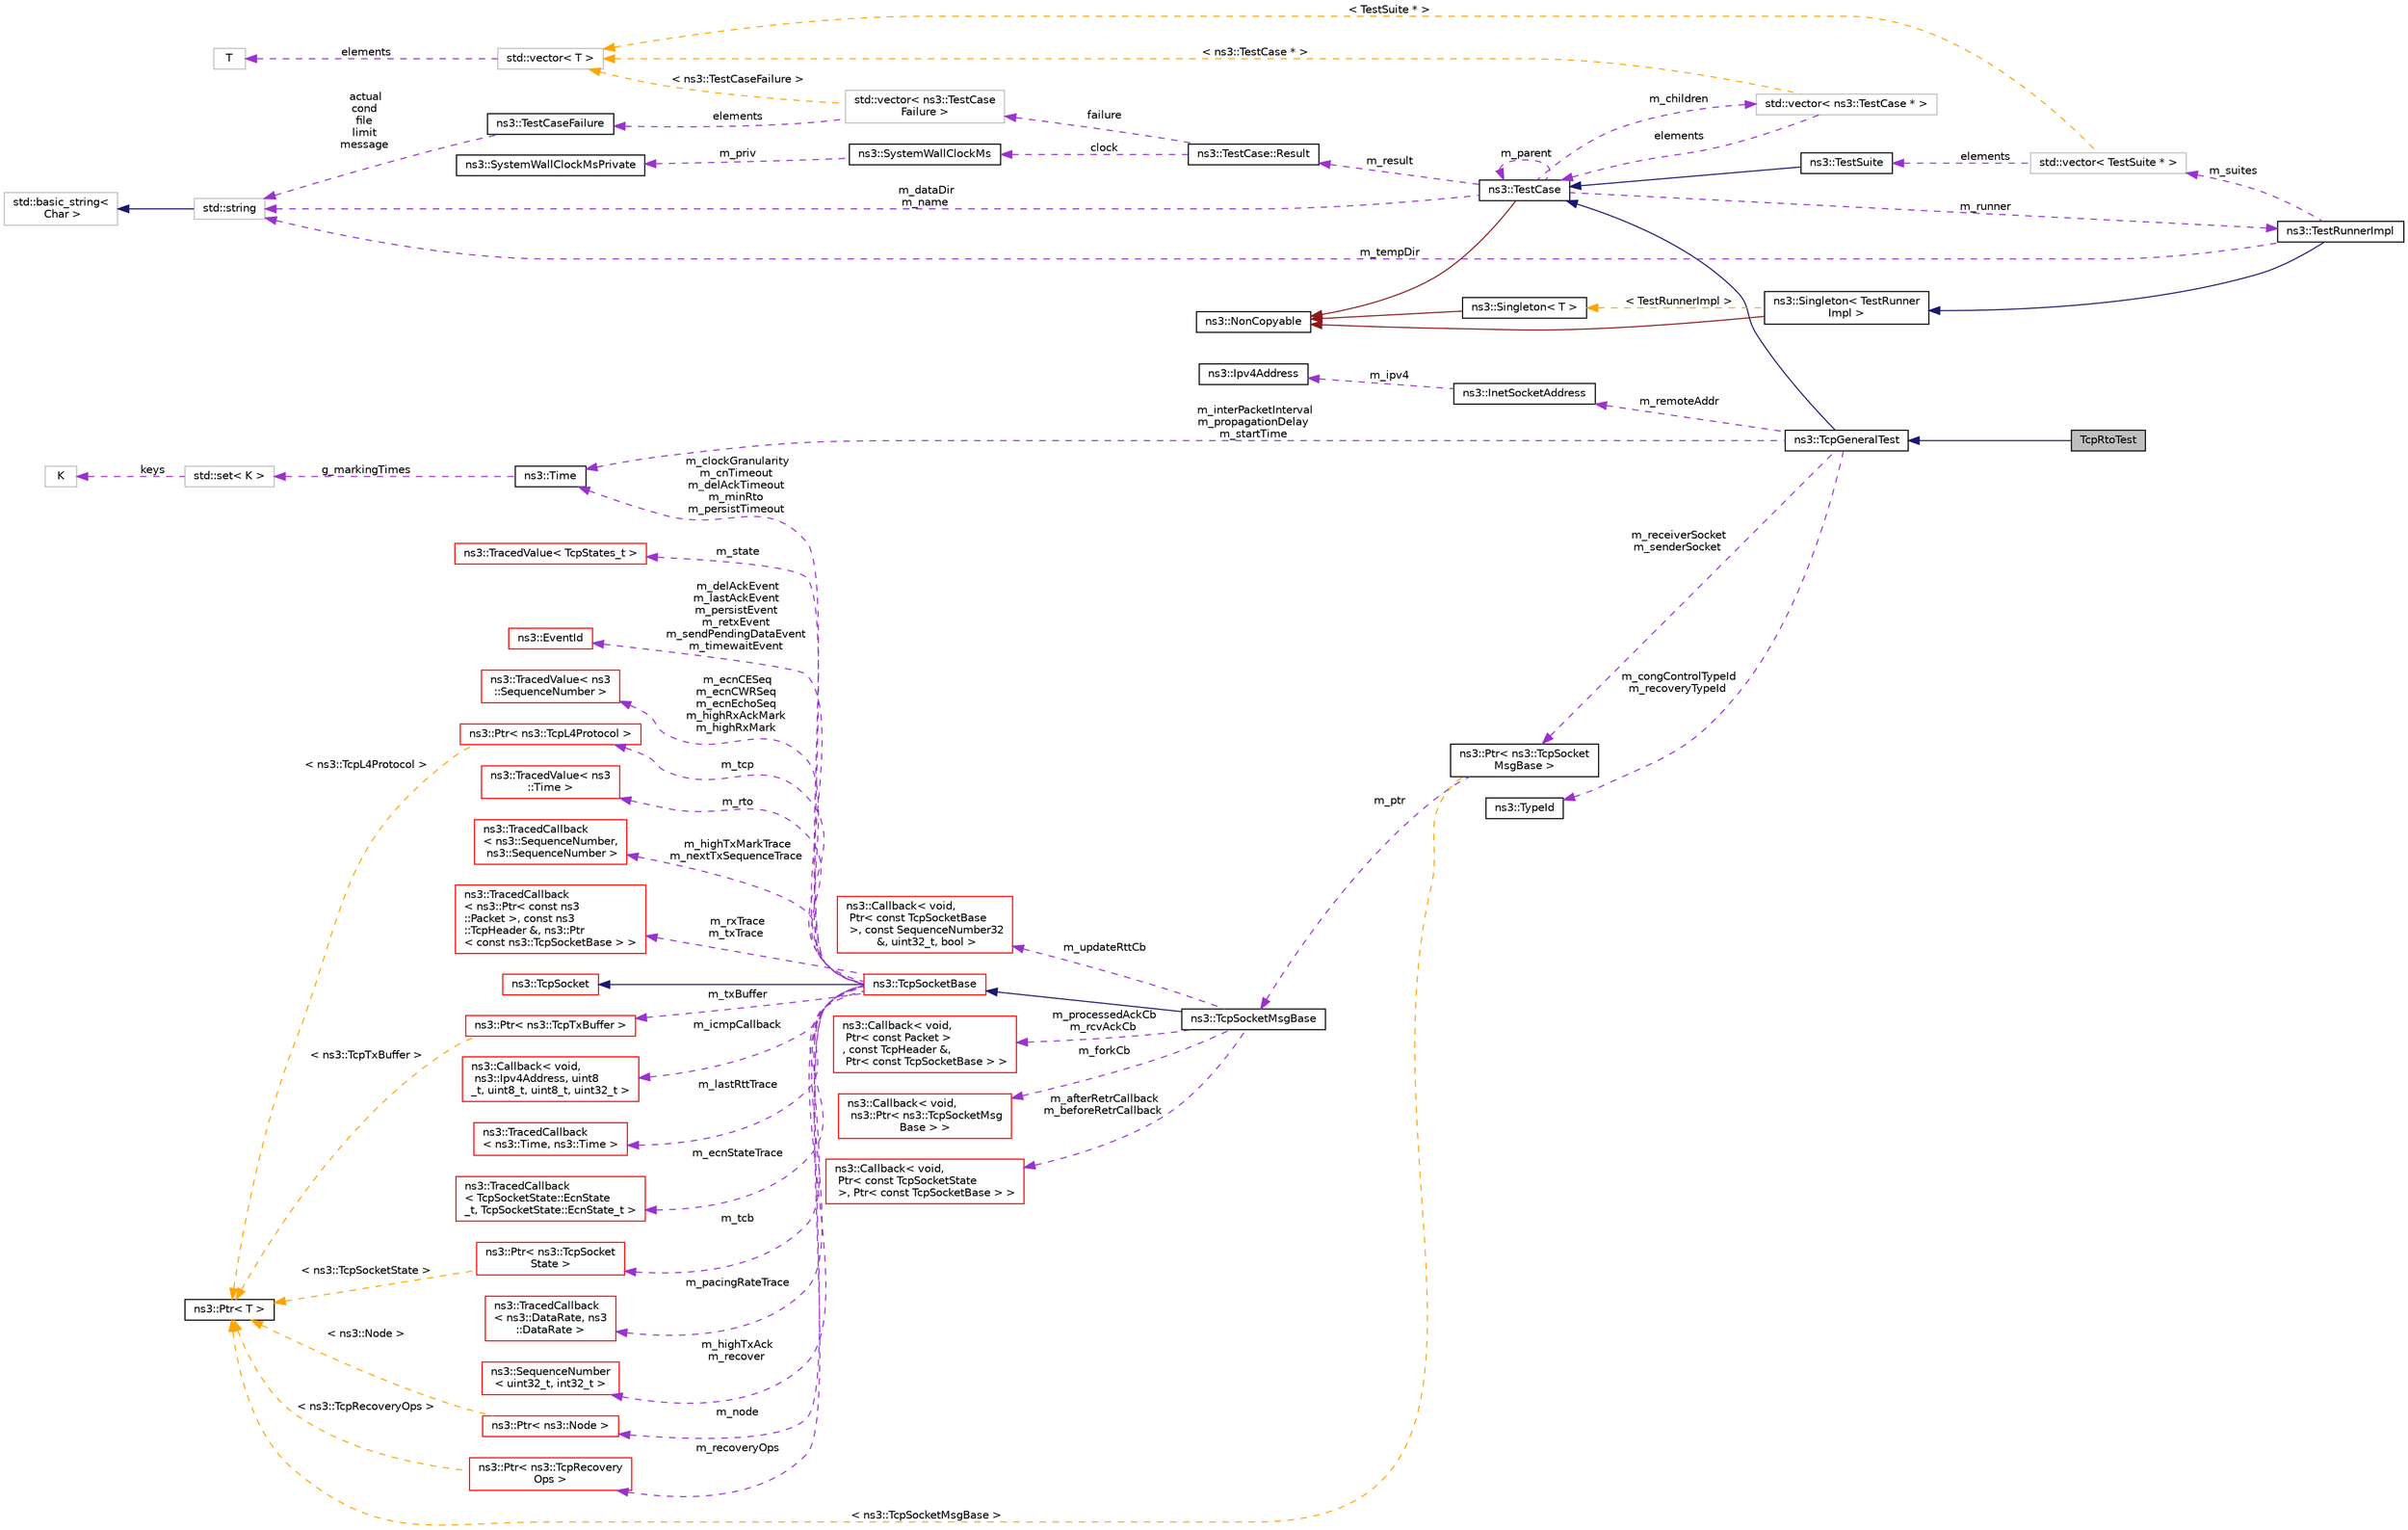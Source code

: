 digraph "TcpRtoTest"
{
 // LATEX_PDF_SIZE
  edge [fontname="Helvetica",fontsize="10",labelfontname="Helvetica",labelfontsize="10"];
  node [fontname="Helvetica",fontsize="10",shape=record];
  rankdir="LR";
  Node1 [label="TcpRtoTest",height=0.2,width=0.4,color="black", fillcolor="grey75", style="filled", fontcolor="black",tooltip="Testing the moments after an RTO expiration."];
  Node2 -> Node1 [dir="back",color="midnightblue",fontsize="10",style="solid",fontname="Helvetica"];
  Node2 [label="ns3::TcpGeneralTest",height=0.2,width=0.4,color="black", fillcolor="white", style="filled",URL="$classns3_1_1_tcp_general_test.html",tooltip="General infrastructure for TCP testing."];
  Node3 -> Node2 [dir="back",color="midnightblue",fontsize="10",style="solid",fontname="Helvetica"];
  Node3 [label="ns3::TestCase",height=0.2,width=0.4,color="black", fillcolor="white", style="filled",URL="$classns3_1_1_test_case.html",tooltip="encapsulates test code"];
  Node4 -> Node3 [dir="back",color="firebrick4",fontsize="10",style="solid",fontname="Helvetica"];
  Node4 [label="ns3::NonCopyable",height=0.2,width=0.4,color="black", fillcolor="white", style="filled",URL="$classns3_1_1_non_copyable.html",tooltip="A base class for (non-Singleton) objects which shouldn't be copied."];
  Node5 -> Node3 [dir="back",color="darkorchid3",fontsize="10",style="dashed",label=" m_children" ,fontname="Helvetica"];
  Node5 [label="std::vector\< ns3::TestCase * \>",height=0.2,width=0.4,color="grey75", fillcolor="white", style="filled",tooltip=" "];
  Node3 -> Node5 [dir="back",color="darkorchid3",fontsize="10",style="dashed",label=" elements" ,fontname="Helvetica"];
  Node6 -> Node5 [dir="back",color="orange",fontsize="10",style="dashed",label=" \< ns3::TestCase * \>" ,fontname="Helvetica"];
  Node6 [label="std::vector\< T \>",height=0.2,width=0.4,color="grey75", fillcolor="white", style="filled",tooltip=" "];
  Node7 -> Node6 [dir="back",color="darkorchid3",fontsize="10",style="dashed",label=" elements" ,fontname="Helvetica"];
  Node7 [label="T",height=0.2,width=0.4,color="grey75", fillcolor="white", style="filled",tooltip=" "];
  Node8 -> Node3 [dir="back",color="darkorchid3",fontsize="10",style="dashed",label=" m_dataDir\nm_name" ,fontname="Helvetica"];
  Node8 [label="std::string",height=0.2,width=0.4,color="grey75", fillcolor="white", style="filled",tooltip=" "];
  Node9 -> Node8 [dir="back",color="midnightblue",fontsize="10",style="solid",fontname="Helvetica"];
  Node9 [label="std::basic_string\<\l Char \>",height=0.2,width=0.4,color="grey75", fillcolor="white", style="filled",tooltip=" "];
  Node10 -> Node3 [dir="back",color="darkorchid3",fontsize="10",style="dashed",label=" m_runner" ,fontname="Helvetica"];
  Node10 [label="ns3::TestRunnerImpl",height=0.2,width=0.4,color="black", fillcolor="white", style="filled",URL="$classns3_1_1_test_runner_impl.html",tooltip="Container for all tests."];
  Node11 -> Node10 [dir="back",color="midnightblue",fontsize="10",style="solid",fontname="Helvetica"];
  Node11 [label="ns3::Singleton\< TestRunner\lImpl \>",height=0.2,width=0.4,color="black", fillcolor="white", style="filled",URL="$classns3_1_1_singleton.html",tooltip=" "];
  Node4 -> Node11 [dir="back",color="firebrick4",fontsize="10",style="solid",fontname="Helvetica"];
  Node12 -> Node11 [dir="back",color="orange",fontsize="10",style="dashed",label=" \< TestRunnerImpl \>" ,fontname="Helvetica"];
  Node12 [label="ns3::Singleton\< T \>",height=0.2,width=0.4,color="black", fillcolor="white", style="filled",URL="$classns3_1_1_singleton.html",tooltip="A template singleton."];
  Node4 -> Node12 [dir="back",color="firebrick4",fontsize="10",style="solid",fontname="Helvetica"];
  Node13 -> Node10 [dir="back",color="darkorchid3",fontsize="10",style="dashed",label=" m_suites" ,fontname="Helvetica"];
  Node13 [label="std::vector\< TestSuite * \>",height=0.2,width=0.4,color="grey75", fillcolor="white", style="filled",tooltip=" "];
  Node14 -> Node13 [dir="back",color="darkorchid3",fontsize="10",style="dashed",label=" elements" ,fontname="Helvetica"];
  Node14 [label="ns3::TestSuite",height=0.2,width=0.4,color="black", fillcolor="white", style="filled",URL="$classns3_1_1_test_suite.html",tooltip="A suite of tests to run."];
  Node3 -> Node14 [dir="back",color="midnightblue",fontsize="10",style="solid",fontname="Helvetica"];
  Node6 -> Node13 [dir="back",color="orange",fontsize="10",style="dashed",label=" \< TestSuite * \>" ,fontname="Helvetica"];
  Node8 -> Node10 [dir="back",color="darkorchid3",fontsize="10",style="dashed",label=" m_tempDir" ,fontname="Helvetica"];
  Node3 -> Node3 [dir="back",color="darkorchid3",fontsize="10",style="dashed",label=" m_parent" ,fontname="Helvetica"];
  Node15 -> Node3 [dir="back",color="darkorchid3",fontsize="10",style="dashed",label=" m_result" ,fontname="Helvetica"];
  Node15 [label="ns3::TestCase::Result",height=0.2,width=0.4,color="black", fillcolor="white", style="filled",URL="$structns3_1_1_test_case_1_1_result.html",tooltip="Container for results from a TestCase."];
  Node16 -> Node15 [dir="back",color="darkorchid3",fontsize="10",style="dashed",label=" failure" ,fontname="Helvetica"];
  Node16 [label="std::vector\< ns3::TestCase\lFailure \>",height=0.2,width=0.4,color="grey75", fillcolor="white", style="filled",tooltip=" "];
  Node17 -> Node16 [dir="back",color="darkorchid3",fontsize="10",style="dashed",label=" elements" ,fontname="Helvetica"];
  Node17 [label="ns3::TestCaseFailure",height=0.2,width=0.4,color="black", fillcolor="white", style="filled",URL="$structns3_1_1_test_case_failure.html",tooltip="Container for details of a test failure."];
  Node8 -> Node17 [dir="back",color="darkorchid3",fontsize="10",style="dashed",label=" actual\ncond\nfile\nlimit\nmessage" ,fontname="Helvetica"];
  Node6 -> Node16 [dir="back",color="orange",fontsize="10",style="dashed",label=" \< ns3::TestCaseFailure \>" ,fontname="Helvetica"];
  Node18 -> Node15 [dir="back",color="darkorchid3",fontsize="10",style="dashed",label=" clock" ,fontname="Helvetica"];
  Node18 [label="ns3::SystemWallClockMs",height=0.2,width=0.4,color="black", fillcolor="white", style="filled",URL="$classns3_1_1_system_wall_clock_ms.html",tooltip="Measure elapsed wall clock time in milliseconds."];
  Node19 -> Node18 [dir="back",color="darkorchid3",fontsize="10",style="dashed",label=" m_priv" ,fontname="Helvetica"];
  Node19 [label="ns3::SystemWallClockMsPrivate",height=0.2,width=0.4,color="black", fillcolor="white", style="filled",URL="$classns3_1_1_system_wall_clock_ms_private.html",tooltip="System-dependent implementation for SystemWallClockMs."];
  Node20 -> Node2 [dir="back",color="darkorchid3",fontsize="10",style="dashed",label=" m_remoteAddr" ,fontname="Helvetica"];
  Node20 [label="ns3::InetSocketAddress",height=0.2,width=0.4,color="black", fillcolor="white", style="filled",URL="$classns3_1_1_inet_socket_address.html",tooltip="an Inet address class"];
  Node21 -> Node20 [dir="back",color="darkorchid3",fontsize="10",style="dashed",label=" m_ipv4" ,fontname="Helvetica"];
  Node21 [label="ns3::Ipv4Address",height=0.2,width=0.4,color="black", fillcolor="white", style="filled",URL="$classns3_1_1_ipv4_address.html",tooltip="Ipv4 addresses are stored in host order in this class."];
  Node22 -> Node2 [dir="back",color="darkorchid3",fontsize="10",style="dashed",label=" m_receiverSocket\nm_senderSocket" ,fontname="Helvetica"];
  Node22 [label="ns3::Ptr\< ns3::TcpSocket\lMsgBase \>",height=0.2,width=0.4,color="black", fillcolor="white", style="filled",URL="$classns3_1_1_ptr.html",tooltip=" "];
  Node23 -> Node22 [dir="back",color="darkorchid3",fontsize="10",style="dashed",label=" m_ptr" ,fontname="Helvetica"];
  Node23 [label="ns3::TcpSocketMsgBase",height=0.2,width=0.4,color="black", fillcolor="white", style="filled",URL="$classns3_1_1_tcp_socket_msg_base.html",tooltip="Class for inserting callbacks special points of the flow of TCP sockets."];
  Node24 -> Node23 [dir="back",color="midnightblue",fontsize="10",style="solid",fontname="Helvetica"];
  Node24 [label="ns3::TcpSocketBase",height=0.2,width=0.4,color="red", fillcolor="white", style="filled",URL="$classns3_1_1_tcp_socket_base.html",tooltip="A base class for implementation of a stream socket using TCP."];
  Node25 -> Node24 [dir="back",color="midnightblue",fontsize="10",style="solid",fontname="Helvetica"];
  Node25 [label="ns3::TcpSocket",height=0.2,width=0.4,color="red", fillcolor="white", style="filled",URL="$classns3_1_1_tcp_socket.html",tooltip="(abstract) base class of all TcpSockets"];
  Node47 -> Node24 [dir="back",color="darkorchid3",fontsize="10",style="dashed",label=" m_icmpCallback" ,fontname="Helvetica"];
  Node47 [label="ns3::Callback\< void,\l ns3::Ipv4Address, uint8\l_t, uint8_t, uint8_t, uint32_t \>",height=0.2,width=0.4,color="red", fillcolor="white", style="filled",URL="$classns3_1_1_callback.html",tooltip=" "];
  Node48 -> Node24 [dir="back",color="darkorchid3",fontsize="10",style="dashed",label=" m_lastRttTrace" ,fontname="Helvetica"];
  Node48 [label="ns3::TracedCallback\l\< ns3::Time, ns3::Time \>",height=0.2,width=0.4,color="red", fillcolor="white", style="filled",URL="$classns3_1_1_traced_callback.html",tooltip=" "];
  Node53 -> Node24 [dir="back",color="darkorchid3",fontsize="10",style="dashed",label=" m_ecnStateTrace" ,fontname="Helvetica"];
  Node53 [label="ns3::TracedCallback\l\< TcpSocketState::EcnState\l_t, TcpSocketState::EcnState_t \>",height=0.2,width=0.4,color="red", fillcolor="white", style="filled",URL="$classns3_1_1_traced_callback.html",tooltip=" "];
  Node54 -> Node24 [dir="back",color="darkorchid3",fontsize="10",style="dashed",label=" m_pacingRateTrace" ,fontname="Helvetica"];
  Node54 [label="ns3::TracedCallback\l\< ns3::DataRate, ns3\l::DataRate \>",height=0.2,width=0.4,color="red", fillcolor="white", style="filled",URL="$classns3_1_1_traced_callback.html",tooltip=" "];
  Node55 -> Node24 [dir="back",color="darkorchid3",fontsize="10",style="dashed",label=" m_highTxAck\nm_recover" ,fontname="Helvetica"];
  Node55 [label="ns3::SequenceNumber\l\< uint32_t, int32_t \>",height=0.2,width=0.4,color="red", fillcolor="white", style="filled",URL="$classns3_1_1_sequence_number.html",tooltip=" "];
  Node57 -> Node24 [dir="back",color="darkorchid3",fontsize="10",style="dashed",label=" m_txBuffer" ,fontname="Helvetica"];
  Node57 [label="ns3::Ptr\< ns3::TcpTxBuffer \>",height=0.2,width=0.4,color="red", fillcolor="white", style="filled",URL="$classns3_1_1_ptr.html",tooltip=" "];
  Node36 -> Node57 [dir="back",color="orange",fontsize="10",style="dashed",label=" \< ns3::TcpTxBuffer \>" ,fontname="Helvetica"];
  Node36 [label="ns3::Ptr\< T \>",height=0.2,width=0.4,color="black", fillcolor="white", style="filled",URL="$classns3_1_1_ptr.html",tooltip="Smart pointer class similar to boost::intrusive_ptr."];
  Node87 -> Node24 [dir="back",color="darkorchid3",fontsize="10",style="dashed",label=" m_tcb" ,fontname="Helvetica"];
  Node87 [label="ns3::Ptr\< ns3::TcpSocket\lState \>",height=0.2,width=0.4,color="red", fillcolor="white", style="filled",URL="$classns3_1_1_ptr.html",tooltip=" "];
  Node36 -> Node87 [dir="back",color="orange",fontsize="10",style="dashed",label=" \< ns3::TcpSocketState \>" ,fontname="Helvetica"];
  Node101 -> Node24 [dir="back",color="darkorchid3",fontsize="10",style="dashed",label=" m_state" ,fontname="Helvetica"];
  Node101 [label="ns3::TracedValue\< TcpStates_t \>",height=0.2,width=0.4,color="red", fillcolor="white", style="filled",URL="$classns3_1_1_traced_value.html",tooltip=" "];
  Node102 -> Node24 [dir="back",color="darkorchid3",fontsize="10",style="dashed",label=" m_node" ,fontname="Helvetica"];
  Node102 [label="ns3::Ptr\< ns3::Node \>",height=0.2,width=0.4,color="red", fillcolor="white", style="filled",URL="$classns3_1_1_ptr.html",tooltip=" "];
  Node36 -> Node102 [dir="back",color="orange",fontsize="10",style="dashed",label=" \< ns3::Node \>" ,fontname="Helvetica"];
  Node107 -> Node24 [dir="back",color="darkorchid3",fontsize="10",style="dashed",label=" m_delAckEvent\nm_lastAckEvent\nm_persistEvent\nm_retxEvent\nm_sendPendingDataEvent\nm_timewaitEvent" ,fontname="Helvetica"];
  Node107 [label="ns3::EventId",height=0.2,width=0.4,color="red", fillcolor="white", style="filled",URL="$classns3_1_1_event_id.html",tooltip="An identifier for simulation events."];
  Node59 -> Node24 [dir="back",color="darkorchid3",fontsize="10",style="dashed",label=" m_ecnCESeq\nm_ecnCWRSeq\nm_ecnEchoSeq\nm_highRxAckMark\nm_highRxMark" ,fontname="Helvetica"];
  Node59 [label="ns3::TracedValue\< ns3\l::SequenceNumber \>",height=0.2,width=0.4,color="red", fillcolor="white", style="filled",URL="$classns3_1_1_traced_value.html",tooltip=" "];
  Node96 -> Node24 [dir="back",color="darkorchid3",fontsize="10",style="dashed",label=" m_rto" ,fontname="Helvetica"];
  Node96 [label="ns3::TracedValue\< ns3\l::Time \>",height=0.2,width=0.4,color="red", fillcolor="white", style="filled",URL="$classns3_1_1_traced_value.html",tooltip=" "];
  Node123 -> Node24 [dir="back",color="darkorchid3",fontsize="10",style="dashed",label=" m_highTxMarkTrace\nm_nextTxSequenceTrace" ,fontname="Helvetica"];
  Node123 [label="ns3::TracedCallback\l\< ns3::SequenceNumber,\l ns3::SequenceNumber \>",height=0.2,width=0.4,color="red", fillcolor="white", style="filled",URL="$classns3_1_1_traced_callback.html",tooltip=" "];
  Node124 -> Node24 [dir="back",color="darkorchid3",fontsize="10",style="dashed",label=" m_rxTrace\nm_txTrace" ,fontname="Helvetica"];
  Node124 [label="ns3::TracedCallback\l\< ns3::Ptr\< const ns3\l::Packet \>, const ns3\l::TcpHeader &, ns3::Ptr\l\< const ns3::TcpSocketBase \> \>",height=0.2,width=0.4,color="red", fillcolor="white", style="filled",URL="$classns3_1_1_traced_callback.html",tooltip=" "];
  Node125 -> Node24 [dir="back",color="darkorchid3",fontsize="10",style="dashed",label=" m_recoveryOps" ,fontname="Helvetica"];
  Node125 [label="ns3::Ptr\< ns3::TcpRecovery\lOps \>",height=0.2,width=0.4,color="red", fillcolor="white", style="filled",URL="$classns3_1_1_ptr.html",tooltip=" "];
  Node36 -> Node125 [dir="back",color="orange",fontsize="10",style="dashed",label=" \< ns3::TcpRecoveryOps \>" ,fontname="Helvetica"];
  Node66 -> Node24 [dir="back",color="darkorchid3",fontsize="10",style="dashed",label=" m_clockGranularity\nm_cnTimeout\nm_delAckTimeout\nm_minRto\nm_persistTimeout" ,fontname="Helvetica"];
  Node66 [label="ns3::Time",height=0.2,width=0.4,color="black", fillcolor="white", style="filled",URL="$classns3_1_1_time.html",tooltip="Simulation virtual time values and global simulation resolution."];
  Node67 -> Node66 [dir="back",color="darkorchid3",fontsize="10",style="dashed",label=" g_markingTimes" ,fontname="Helvetica"];
  Node67 [label="std::set\< K \>",height=0.2,width=0.4,color="grey75", fillcolor="white", style="filled",tooltip=" "];
  Node68 -> Node67 [dir="back",color="darkorchid3",fontsize="10",style="dashed",label=" keys" ,fontname="Helvetica"];
  Node68 [label="K",height=0.2,width=0.4,color="grey75", fillcolor="white", style="filled",tooltip=" "];
  Node127 -> Node24 [dir="back",color="darkorchid3",fontsize="10",style="dashed",label=" m_tcp" ,fontname="Helvetica"];
  Node127 [label="ns3::Ptr\< ns3::TcpL4Protocol \>",height=0.2,width=0.4,color="red", fillcolor="white", style="filled",URL="$classns3_1_1_ptr.html",tooltip=" "];
  Node36 -> Node127 [dir="back",color="orange",fontsize="10",style="dashed",label=" \< ns3::TcpL4Protocol \>" ,fontname="Helvetica"];
  Node157 -> Node23 [dir="back",color="darkorchid3",fontsize="10",style="dashed",label=" m_updateRttCb" ,fontname="Helvetica"];
  Node157 [label="ns3::Callback\< void,\l Ptr\< const TcpSocketBase\l \>, const SequenceNumber32\l &, uint32_t, bool \>",height=0.2,width=0.4,color="red", fillcolor="white", style="filled",URL="$classns3_1_1_callback.html",tooltip=" "];
  Node158 -> Node23 [dir="back",color="darkorchid3",fontsize="10",style="dashed",label=" m_processedAckCb\nm_rcvAckCb" ,fontname="Helvetica"];
  Node158 [label="ns3::Callback\< void,\l Ptr\< const Packet \>\l, const TcpHeader &,\l Ptr\< const TcpSocketBase \> \>",height=0.2,width=0.4,color="red", fillcolor="white", style="filled",URL="$classns3_1_1_callback.html",tooltip=" "];
  Node159 -> Node23 [dir="back",color="darkorchid3",fontsize="10",style="dashed",label=" m_forkCb" ,fontname="Helvetica"];
  Node159 [label="ns3::Callback\< void,\l ns3::Ptr\< ns3::TcpSocketMsg\lBase \> \>",height=0.2,width=0.4,color="red", fillcolor="white", style="filled",URL="$classns3_1_1_callback.html",tooltip=" "];
  Node160 -> Node23 [dir="back",color="darkorchid3",fontsize="10",style="dashed",label=" m_afterRetrCallback\nm_beforeRetrCallback" ,fontname="Helvetica"];
  Node160 [label="ns3::Callback\< void,\l Ptr\< const TcpSocketState\l \>, Ptr\< const TcpSocketBase \> \>",height=0.2,width=0.4,color="red", fillcolor="white", style="filled",URL="$classns3_1_1_callback.html",tooltip=" "];
  Node36 -> Node22 [dir="back",color="orange",fontsize="10",style="dashed",label=" \< ns3::TcpSocketMsgBase \>" ,fontname="Helvetica"];
  Node66 -> Node2 [dir="back",color="darkorchid3",fontsize="10",style="dashed",label=" m_interPacketInterval\nm_propagationDelay\nm_startTime" ,fontname="Helvetica"];
  Node32 -> Node2 [dir="back",color="darkorchid3",fontsize="10",style="dashed",label=" m_congControlTypeId\nm_recoveryTypeId" ,fontname="Helvetica"];
  Node32 [label="ns3::TypeId",height=0.2,width=0.4,color="black", fillcolor="white", style="filled",URL="$classns3_1_1_type_id.html",tooltip="a unique identifier for an interface."];
}
